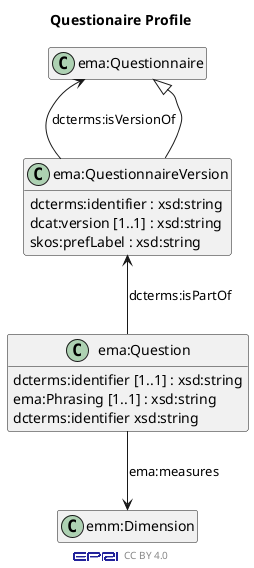 @startuml Questionaire Profile

hide empty members

sprite $EPRI [376x77/16z] {
xTm5SYH144FHVm7T_xYBmJsGktP9FP7AGEEFUePfvZewChmUGoW--Zi6yP68eMNhpdgNT_lXBJLhTrAylDSDxyhb_x0VVuQKWFVbujt7dw28kp4Ow0xS5N5t
5kFTHnzMn3sGJ7KVkolY7cW6kflT5NBNQtT5t0FHMtLHo3q38ElSprrr3_swx-gYv91UlzQuZxVTwyxvELZLmmbtuGxgSBIg1nFgpjs9kCDX04jtZViS8Dgj
--d5BdVduzthNlUwrxtkTU_sZFpkTQ-x0kxTNvKoxgyv4-SY_z7TTnoOL-Cz3dnc-NDtINdtmF7tKm13T-NT9GNTPNKtiME-Bfoykpx2NGgxA-BkFijfO8-x
A-REr5rrztHDx7LtxZQmpNrkQs1Vv3vVlO5zv_OCANS0MBhz3WDtGtZPSG92xZoQq1MizkDY07Ft_2spdaSrdAq2HDovpAhpJT_aVgfSzrSe472lEmdtkfDm
hpjrhtlTwrxtkjUzxjsEh7lTkx_wVEfkk3RSE7Tsn_0qkU0iS9__fiaukznr6tVTrPq5pnTRu3u8GDq1jhZNdRe31BOawWwGSQyxTdVg3e1_Jx7kPnXIUsoQ
vRY9EzZTMU6E_RRXmOfZJwebvdvM7XYksAKEHDYltNFspCi9WL1MuHN_1
}


footer  <$EPRI,scale=0.12,color=darkblue>  CC BY 4.0

title Questionaire Profile


class "ema:QuestionnaireVersion" as QRV {
    dcterms:identifier : xsd:string
    dcat:version [1..1] : xsd:string
    skos:prefLabel : xsd:string
}

class "ema:Question" as Q{
    dcterms:identifier [1..1] : xsd:string    
    ema:Phrasing [1..1] : xsd:string
    dcterms:identifier xsd:string
}

class "ema:Questionnaire" as QR 




class "emm:Dimension" as Dimension {
    
}



QR <-- QRV : "dcterms:isVersionOf"
QR <|-- QRV



QRV <-- Q : "dcterms:isPartOf" 


Q --> Dimension : "ema:measures"

@enduml